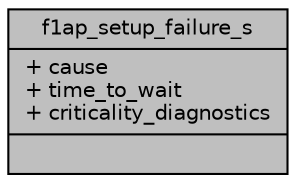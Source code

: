 digraph "f1ap_setup_failure_s"
{
 // LATEX_PDF_SIZE
  edge [fontname="Helvetica",fontsize="10",labelfontname="Helvetica",labelfontsize="10"];
  node [fontname="Helvetica",fontsize="10",shape=record];
  Node1 [label="{f1ap_setup_failure_s\n|+ cause\l+ time_to_wait\l+ criticality_diagnostics\l|}",height=0.2,width=0.4,color="black", fillcolor="grey75", style="filled", fontcolor="black",tooltip=" "];
}
